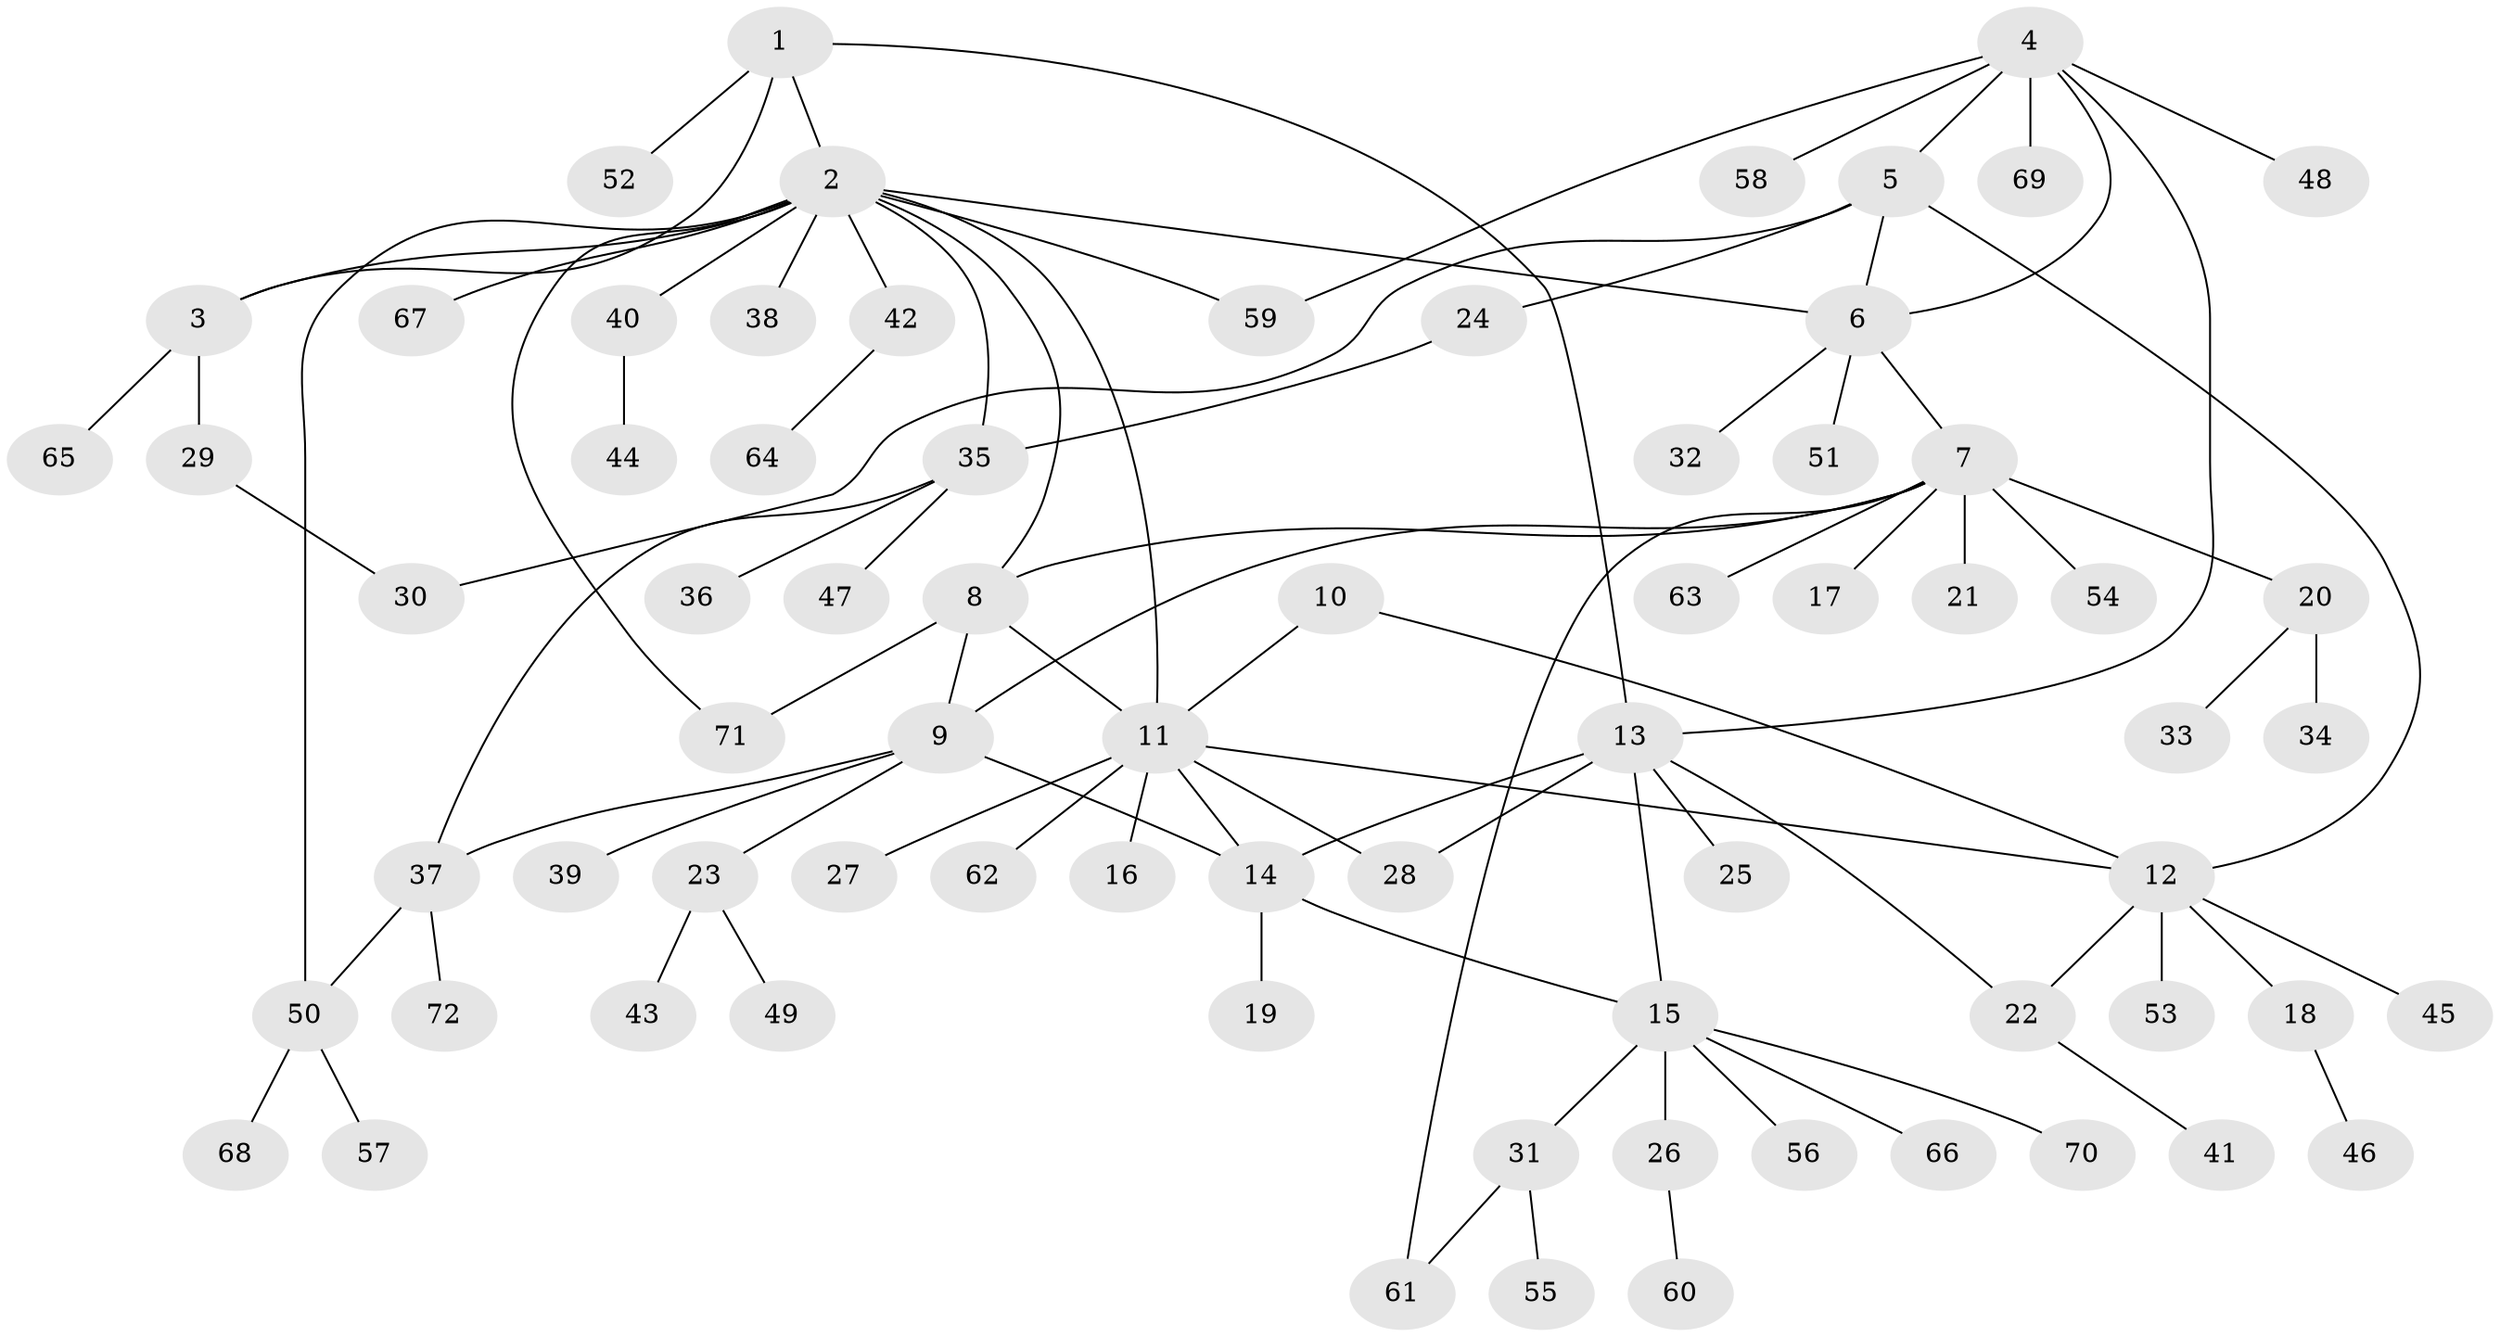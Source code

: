 // Generated by graph-tools (version 1.1) at 2025/37/03/09/25 02:37:14]
// undirected, 72 vertices, 91 edges
graph export_dot {
graph [start="1"]
  node [color=gray90,style=filled];
  1;
  2;
  3;
  4;
  5;
  6;
  7;
  8;
  9;
  10;
  11;
  12;
  13;
  14;
  15;
  16;
  17;
  18;
  19;
  20;
  21;
  22;
  23;
  24;
  25;
  26;
  27;
  28;
  29;
  30;
  31;
  32;
  33;
  34;
  35;
  36;
  37;
  38;
  39;
  40;
  41;
  42;
  43;
  44;
  45;
  46;
  47;
  48;
  49;
  50;
  51;
  52;
  53;
  54;
  55;
  56;
  57;
  58;
  59;
  60;
  61;
  62;
  63;
  64;
  65;
  66;
  67;
  68;
  69;
  70;
  71;
  72;
  1 -- 2;
  1 -- 3;
  1 -- 13;
  1 -- 52;
  2 -- 3;
  2 -- 6;
  2 -- 8;
  2 -- 11;
  2 -- 35;
  2 -- 38;
  2 -- 40;
  2 -- 42;
  2 -- 50;
  2 -- 59;
  2 -- 67;
  2 -- 71;
  3 -- 29;
  3 -- 65;
  4 -- 5;
  4 -- 6;
  4 -- 13;
  4 -- 48;
  4 -- 58;
  4 -- 59;
  4 -- 69;
  5 -- 6;
  5 -- 12;
  5 -- 24;
  5 -- 30;
  6 -- 7;
  6 -- 32;
  6 -- 51;
  7 -- 8;
  7 -- 9;
  7 -- 17;
  7 -- 20;
  7 -- 21;
  7 -- 54;
  7 -- 61;
  7 -- 63;
  8 -- 9;
  8 -- 11;
  8 -- 71;
  9 -- 14;
  9 -- 23;
  9 -- 37;
  9 -- 39;
  10 -- 11;
  10 -- 12;
  11 -- 12;
  11 -- 14;
  11 -- 16;
  11 -- 27;
  11 -- 28;
  11 -- 62;
  12 -- 18;
  12 -- 22;
  12 -- 45;
  12 -- 53;
  13 -- 14;
  13 -- 15;
  13 -- 22;
  13 -- 25;
  13 -- 28;
  14 -- 15;
  14 -- 19;
  15 -- 26;
  15 -- 31;
  15 -- 56;
  15 -- 66;
  15 -- 70;
  18 -- 46;
  20 -- 33;
  20 -- 34;
  22 -- 41;
  23 -- 43;
  23 -- 49;
  24 -- 35;
  26 -- 60;
  29 -- 30;
  31 -- 55;
  31 -- 61;
  35 -- 36;
  35 -- 37;
  35 -- 47;
  37 -- 50;
  37 -- 72;
  40 -- 44;
  42 -- 64;
  50 -- 57;
  50 -- 68;
}
